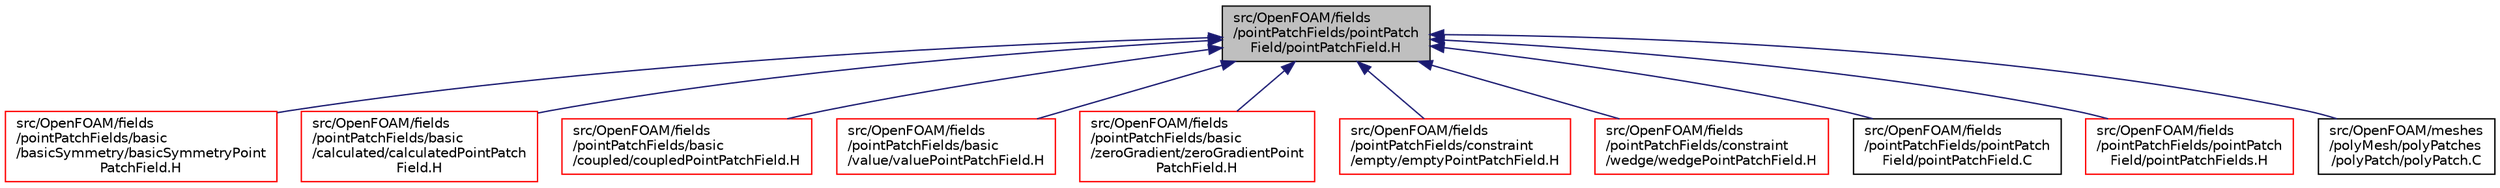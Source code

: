 digraph "src/OpenFOAM/fields/pointPatchFields/pointPatchField/pointPatchField.H"
{
  bgcolor="transparent";
  edge [fontname="Helvetica",fontsize="10",labelfontname="Helvetica",labelfontsize="10"];
  node [fontname="Helvetica",fontsize="10",shape=record];
  Node1 [label="src/OpenFOAM/fields\l/pointPatchFields/pointPatch\lField/pointPatchField.H",height=0.2,width=0.4,color="black", fillcolor="grey75", style="filled", fontcolor="black"];
  Node1 -> Node2 [dir="back",color="midnightblue",fontsize="10",style="solid",fontname="Helvetica"];
  Node2 [label="src/OpenFOAM/fields\l/pointPatchFields/basic\l/basicSymmetry/basicSymmetryPoint\lPatchField.H",height=0.2,width=0.4,color="red",URL="$a08075.html"];
  Node1 -> Node3 [dir="back",color="midnightblue",fontsize="10",style="solid",fontname="Helvetica"];
  Node3 [label="src/OpenFOAM/fields\l/pointPatchFields/basic\l/calculated/calculatedPointPatch\lField.H",height=0.2,width=0.4,color="red",URL="$a08077.html"];
  Node1 -> Node4 [dir="back",color="midnightblue",fontsize="10",style="solid",fontname="Helvetica"];
  Node4 [label="src/OpenFOAM/fields\l/pointPatchFields/basic\l/coupled/coupledPointPatchField.H",height=0.2,width=0.4,color="red",URL="$a08081.html"];
  Node1 -> Node5 [dir="back",color="midnightblue",fontsize="10",style="solid",fontname="Helvetica"];
  Node5 [label="src/OpenFOAM/fields\l/pointPatchFields/basic\l/value/valuePointPatchField.H",height=0.2,width=0.4,color="red",URL="$a08089.html"];
  Node1 -> Node6 [dir="back",color="midnightblue",fontsize="10",style="solid",fontname="Helvetica"];
  Node6 [label="src/OpenFOAM/fields\l/pointPatchFields/basic\l/zeroGradient/zeroGradientPoint\lPatchField.H",height=0.2,width=0.4,color="red",URL="$a08093.html"];
  Node1 -> Node7 [dir="back",color="midnightblue",fontsize="10",style="solid",fontname="Helvetica"];
  Node7 [label="src/OpenFOAM/fields\l/pointPatchFields/constraint\l/empty/emptyPointPatchField.H",height=0.2,width=0.4,color="red",URL="$a08105.html"];
  Node1 -> Node8 [dir="back",color="midnightblue",fontsize="10",style="solid",fontname="Helvetica"];
  Node8 [label="src/OpenFOAM/fields\l/pointPatchFields/constraint\l/wedge/wedgePointPatchField.H",height=0.2,width=0.4,color="red",URL="$a08129.html"];
  Node1 -> Node9 [dir="back",color="midnightblue",fontsize="10",style="solid",fontname="Helvetica"];
  Node9 [label="src/OpenFOAM/fields\l/pointPatchFields/pointPatch\lField/pointPatchField.C",height=0.2,width=0.4,color="black",URL="$a08156.html"];
  Node1 -> Node10 [dir="back",color="midnightblue",fontsize="10",style="solid",fontname="Helvetica"];
  Node10 [label="src/OpenFOAM/fields\l/pointPatchFields/pointPatch\lField/pointPatchFields.H",height=0.2,width=0.4,color="red",URL="$a08163.html"];
  Node1 -> Node11 [dir="back",color="midnightblue",fontsize="10",style="solid",fontname="Helvetica"];
  Node11 [label="src/OpenFOAM/meshes\l/polyMesh/polyPatches\l/polyPatch/polyPatch.C",height=0.2,width=0.4,color="black",URL="$a08697.html"];
}
